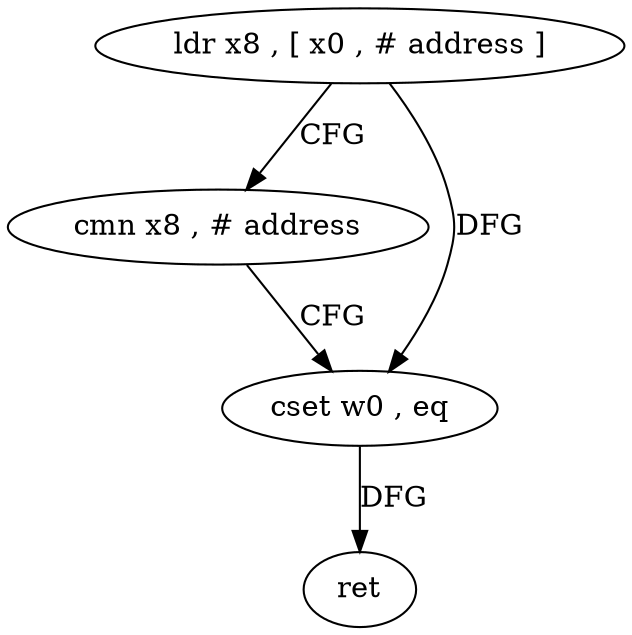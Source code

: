 digraph "func" {
"150000" [label = "ldr x8 , [ x0 , # address ]" ]
"150004" [label = "cmn x8 , # address" ]
"150008" [label = "cset w0 , eq" ]
"150012" [label = "ret" ]
"150000" -> "150004" [ label = "CFG" ]
"150000" -> "150008" [ label = "DFG" ]
"150004" -> "150008" [ label = "CFG" ]
"150008" -> "150012" [ label = "DFG" ]
}
